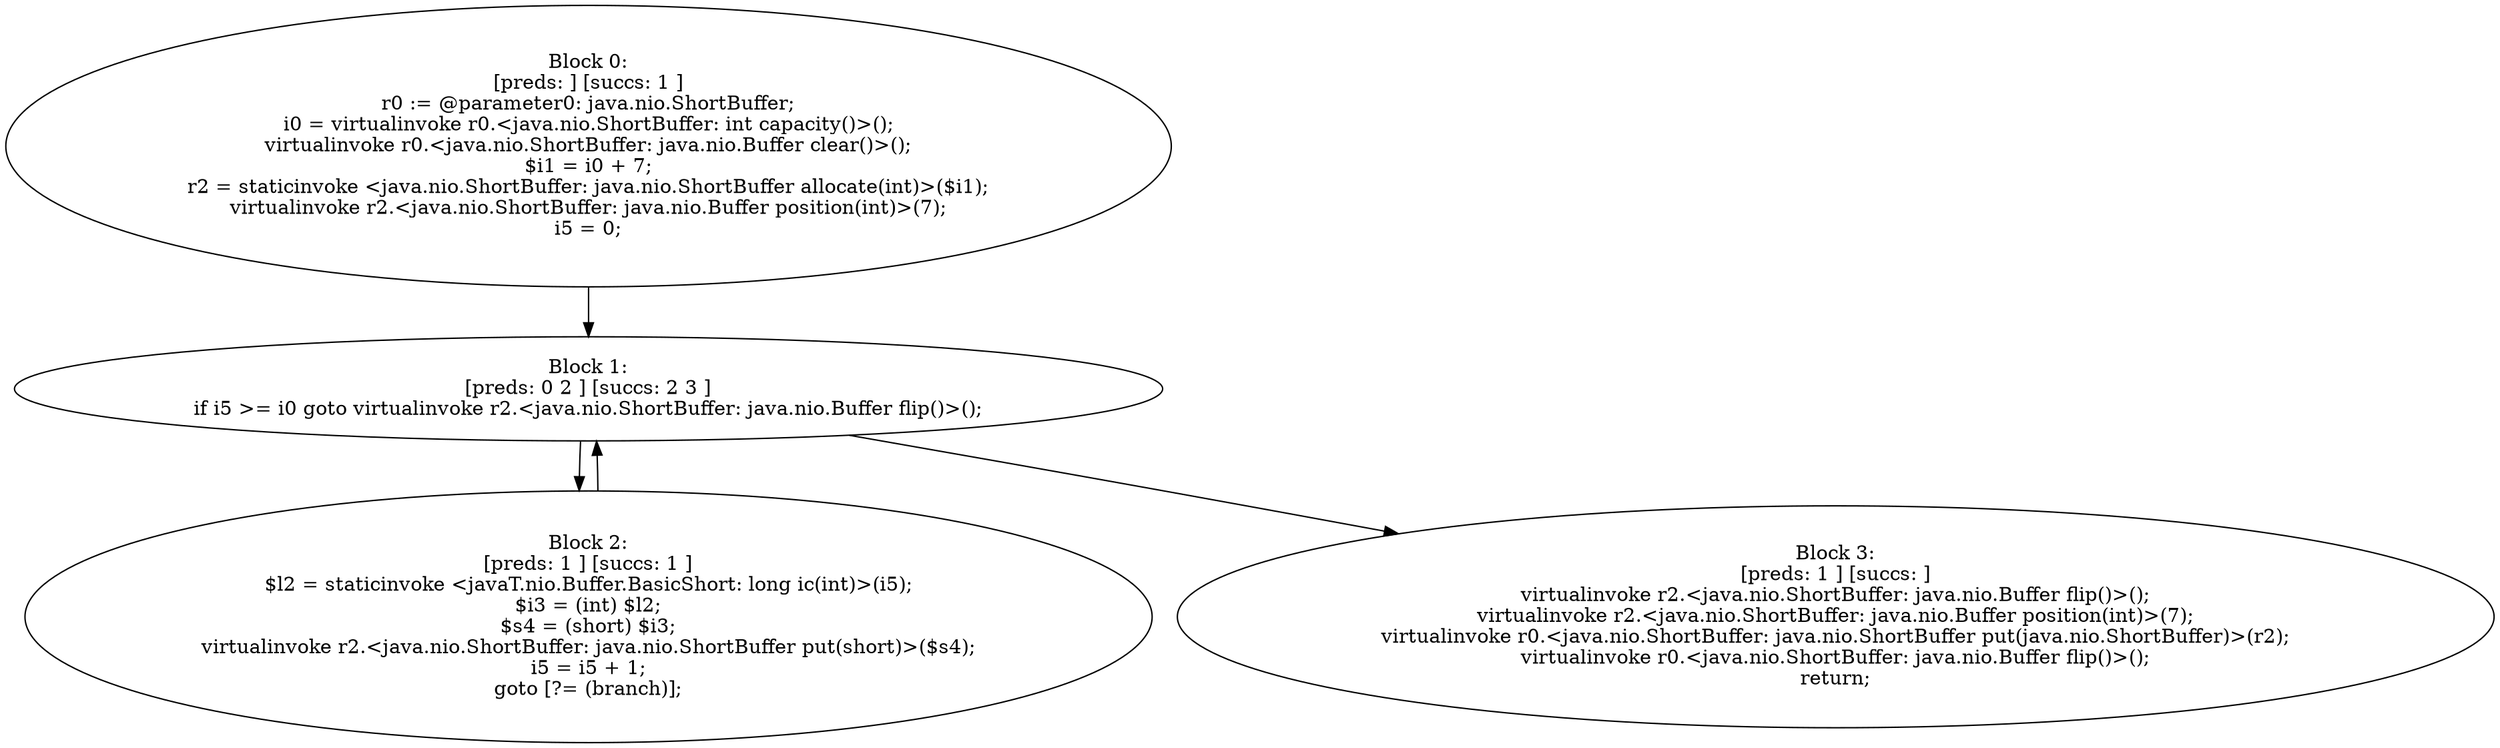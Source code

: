 digraph "unitGraph" {
    "Block 0:
[preds: ] [succs: 1 ]
r0 := @parameter0: java.nio.ShortBuffer;
i0 = virtualinvoke r0.<java.nio.ShortBuffer: int capacity()>();
virtualinvoke r0.<java.nio.ShortBuffer: java.nio.Buffer clear()>();
$i1 = i0 + 7;
r2 = staticinvoke <java.nio.ShortBuffer: java.nio.ShortBuffer allocate(int)>($i1);
virtualinvoke r2.<java.nio.ShortBuffer: java.nio.Buffer position(int)>(7);
i5 = 0;
"
    "Block 1:
[preds: 0 2 ] [succs: 2 3 ]
if i5 >= i0 goto virtualinvoke r2.<java.nio.ShortBuffer: java.nio.Buffer flip()>();
"
    "Block 2:
[preds: 1 ] [succs: 1 ]
$l2 = staticinvoke <javaT.nio.Buffer.BasicShort: long ic(int)>(i5);
$i3 = (int) $l2;
$s4 = (short) $i3;
virtualinvoke r2.<java.nio.ShortBuffer: java.nio.ShortBuffer put(short)>($s4);
i5 = i5 + 1;
goto [?= (branch)];
"
    "Block 3:
[preds: 1 ] [succs: ]
virtualinvoke r2.<java.nio.ShortBuffer: java.nio.Buffer flip()>();
virtualinvoke r2.<java.nio.ShortBuffer: java.nio.Buffer position(int)>(7);
virtualinvoke r0.<java.nio.ShortBuffer: java.nio.ShortBuffer put(java.nio.ShortBuffer)>(r2);
virtualinvoke r0.<java.nio.ShortBuffer: java.nio.Buffer flip()>();
return;
"
    "Block 0:
[preds: ] [succs: 1 ]
r0 := @parameter0: java.nio.ShortBuffer;
i0 = virtualinvoke r0.<java.nio.ShortBuffer: int capacity()>();
virtualinvoke r0.<java.nio.ShortBuffer: java.nio.Buffer clear()>();
$i1 = i0 + 7;
r2 = staticinvoke <java.nio.ShortBuffer: java.nio.ShortBuffer allocate(int)>($i1);
virtualinvoke r2.<java.nio.ShortBuffer: java.nio.Buffer position(int)>(7);
i5 = 0;
"->"Block 1:
[preds: 0 2 ] [succs: 2 3 ]
if i5 >= i0 goto virtualinvoke r2.<java.nio.ShortBuffer: java.nio.Buffer flip()>();
";
    "Block 1:
[preds: 0 2 ] [succs: 2 3 ]
if i5 >= i0 goto virtualinvoke r2.<java.nio.ShortBuffer: java.nio.Buffer flip()>();
"->"Block 2:
[preds: 1 ] [succs: 1 ]
$l2 = staticinvoke <javaT.nio.Buffer.BasicShort: long ic(int)>(i5);
$i3 = (int) $l2;
$s4 = (short) $i3;
virtualinvoke r2.<java.nio.ShortBuffer: java.nio.ShortBuffer put(short)>($s4);
i5 = i5 + 1;
goto [?= (branch)];
";
    "Block 1:
[preds: 0 2 ] [succs: 2 3 ]
if i5 >= i0 goto virtualinvoke r2.<java.nio.ShortBuffer: java.nio.Buffer flip()>();
"->"Block 3:
[preds: 1 ] [succs: ]
virtualinvoke r2.<java.nio.ShortBuffer: java.nio.Buffer flip()>();
virtualinvoke r2.<java.nio.ShortBuffer: java.nio.Buffer position(int)>(7);
virtualinvoke r0.<java.nio.ShortBuffer: java.nio.ShortBuffer put(java.nio.ShortBuffer)>(r2);
virtualinvoke r0.<java.nio.ShortBuffer: java.nio.Buffer flip()>();
return;
";
    "Block 2:
[preds: 1 ] [succs: 1 ]
$l2 = staticinvoke <javaT.nio.Buffer.BasicShort: long ic(int)>(i5);
$i3 = (int) $l2;
$s4 = (short) $i3;
virtualinvoke r2.<java.nio.ShortBuffer: java.nio.ShortBuffer put(short)>($s4);
i5 = i5 + 1;
goto [?= (branch)];
"->"Block 1:
[preds: 0 2 ] [succs: 2 3 ]
if i5 >= i0 goto virtualinvoke r2.<java.nio.ShortBuffer: java.nio.Buffer flip()>();
";
}
